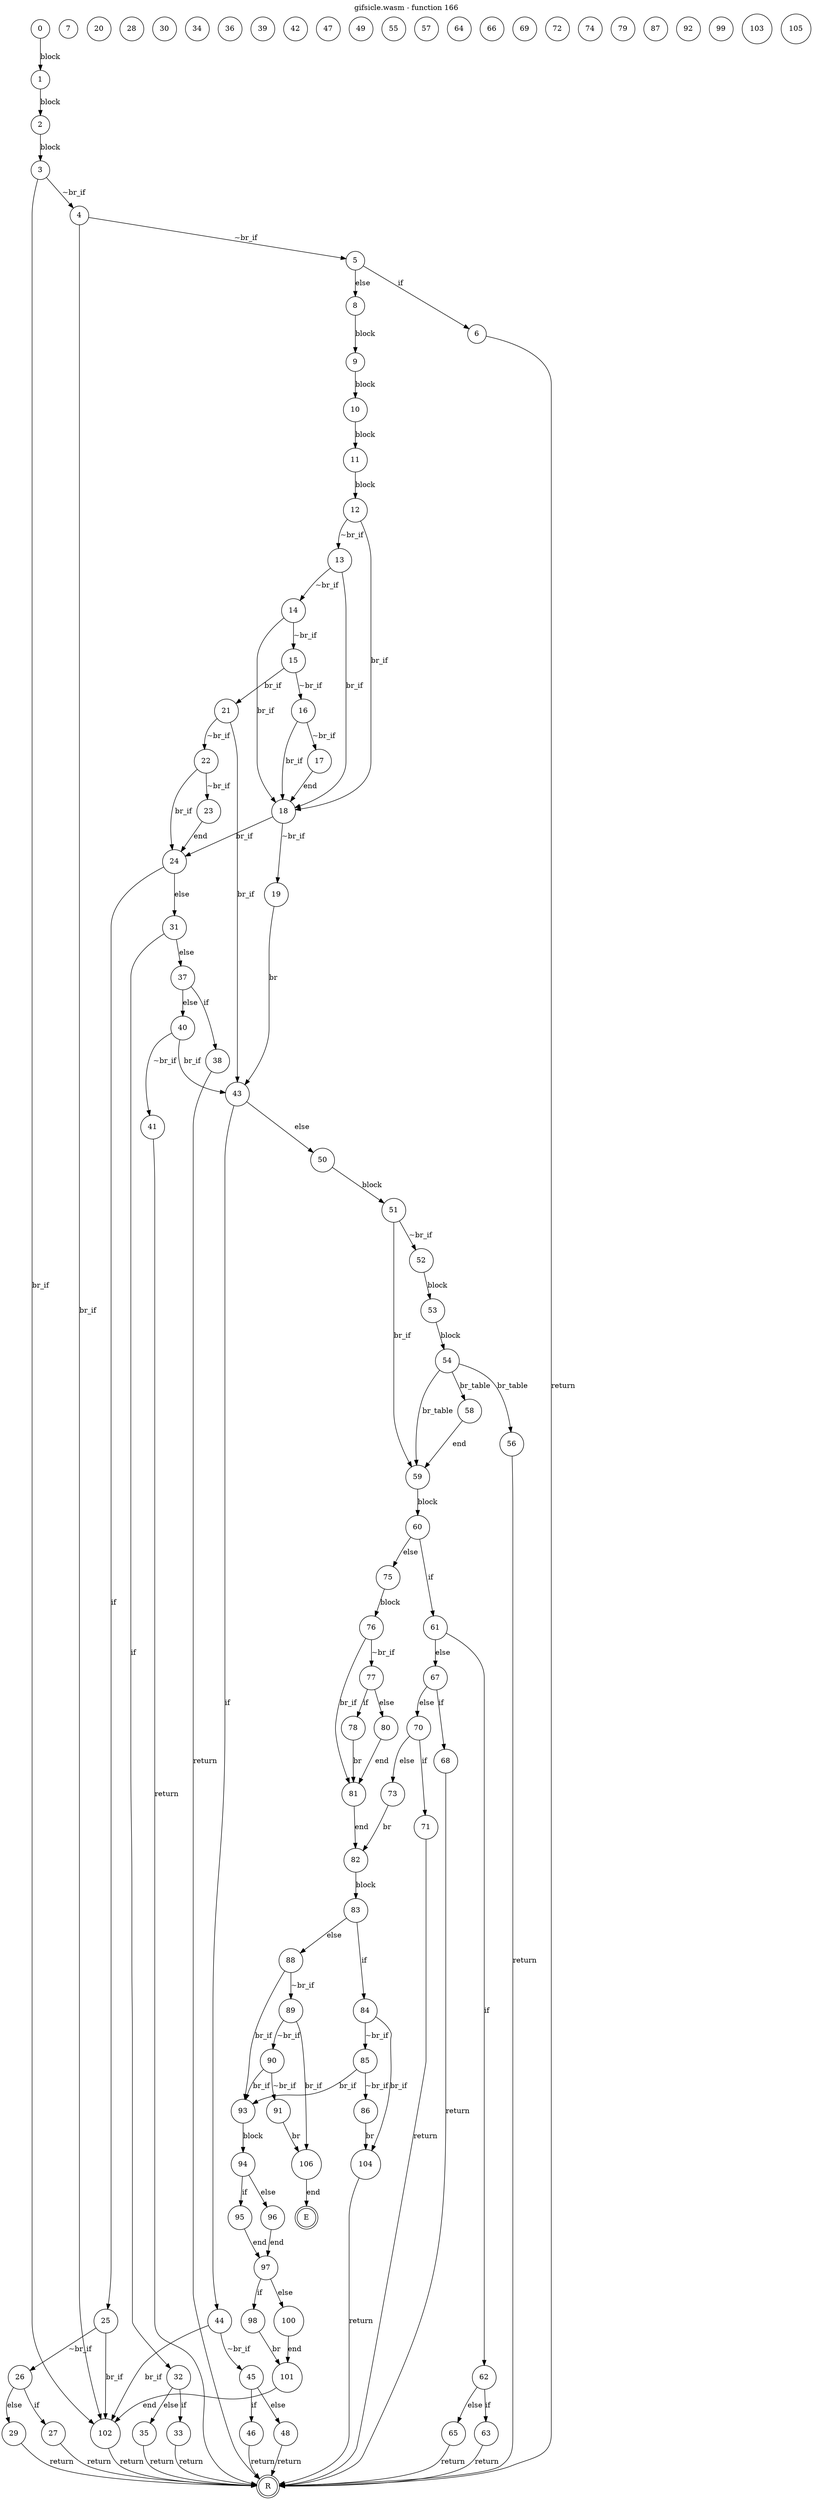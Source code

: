 digraph finite_state_machine {
    label = "gifsicle.wasm - function 166"
    labelloc =  t
    labelfontsize = 16
    labelfontcolor = black
    labelfontname = "Helvetica"
    node [shape = doublecircle]; E R ;
node [shape=circle, fontcolor=black, style="", label="0"]0
node [shape=circle, fontcolor=black, style="", label="1"]1
node [shape=circle, fontcolor=black, style="", label="2"]2
node [shape=circle, fontcolor=black, style="", label="3"]3
node [shape=circle, fontcolor=black, style="", label="4"]4
node [shape=circle, fontcolor=black, style="", label="5"]5
node [shape=circle, fontcolor=black, style="", label="6"]6
node [shape=circle, fontcolor=black, style="", label="7"]7
node [shape=circle, fontcolor=black, style="", label="8"]8
node [shape=circle, fontcolor=black, style="", label="9"]9
node [shape=circle, fontcolor=black, style="", label="10"]10
node [shape=circle, fontcolor=black, style="", label="11"]11
node [shape=circle, fontcolor=black, style="", label="12"]12
node [shape=circle, fontcolor=black, style="", label="13"]13
node [shape=circle, fontcolor=black, style="", label="14"]14
node [shape=circle, fontcolor=black, style="", label="15"]15
node [shape=circle, fontcolor=black, style="", label="16"]16
node [shape=circle, fontcolor=black, style="", label="17"]17
node [shape=circle, fontcolor=black, style="", label="18"]18
node [shape=circle, fontcolor=black, style="", label="19"]19
node [shape=circle, fontcolor=black, style="", label="20"]20
node [shape=circle, fontcolor=black, style="", label="21"]21
node [shape=circle, fontcolor=black, style="", label="22"]22
node [shape=circle, fontcolor=black, style="", label="23"]23
node [shape=circle, fontcolor=black, style="", label="24"]24
node [shape=circle, fontcolor=black, style="", label="25"]25
node [shape=circle, fontcolor=black, style="", label="26"]26
node [shape=circle, fontcolor=black, style="", label="27"]27
node [shape=circle, fontcolor=black, style="", label="28"]28
node [shape=circle, fontcolor=black, style="", label="29"]29
node [shape=circle, fontcolor=black, style="", label="30"]30
node [shape=circle, fontcolor=black, style="", label="31"]31
node [shape=circle, fontcolor=black, style="", label="32"]32
node [shape=circle, fontcolor=black, style="", label="33"]33
node [shape=circle, fontcolor=black, style="", label="34"]34
node [shape=circle, fontcolor=black, style="", label="35"]35
node [shape=circle, fontcolor=black, style="", label="36"]36
node [shape=circle, fontcolor=black, style="", label="37"]37
node [shape=circle, fontcolor=black, style="", label="38"]38
node [shape=circle, fontcolor=black, style="", label="39"]39
node [shape=circle, fontcolor=black, style="", label="40"]40
node [shape=circle, fontcolor=black, style="", label="41"]41
node [shape=circle, fontcolor=black, style="", label="42"]42
node [shape=circle, fontcolor=black, style="", label="43"]43
node [shape=circle, fontcolor=black, style="", label="44"]44
node [shape=circle, fontcolor=black, style="", label="45"]45
node [shape=circle, fontcolor=black, style="", label="46"]46
node [shape=circle, fontcolor=black, style="", label="47"]47
node [shape=circle, fontcolor=black, style="", label="48"]48
node [shape=circle, fontcolor=black, style="", label="49"]49
node [shape=circle, fontcolor=black, style="", label="50"]50
node [shape=circle, fontcolor=black, style="", label="51"]51
node [shape=circle, fontcolor=black, style="", label="52"]52
node [shape=circle, fontcolor=black, style="", label="53"]53
node [shape=circle, fontcolor=black, style="", label="54"]54
node [shape=circle, fontcolor=black, style="", label="55"]55
node [shape=circle, fontcolor=black, style="", label="56"]56
node [shape=circle, fontcolor=black, style="", label="57"]57
node [shape=circle, fontcolor=black, style="", label="58"]58
node [shape=circle, fontcolor=black, style="", label="59"]59
node [shape=circle, fontcolor=black, style="", label="60"]60
node [shape=circle, fontcolor=black, style="", label="61"]61
node [shape=circle, fontcolor=black, style="", label="62"]62
node [shape=circle, fontcolor=black, style="", label="63"]63
node [shape=circle, fontcolor=black, style="", label="64"]64
node [shape=circle, fontcolor=black, style="", label="65"]65
node [shape=circle, fontcolor=black, style="", label="66"]66
node [shape=circle, fontcolor=black, style="", label="67"]67
node [shape=circle, fontcolor=black, style="", label="68"]68
node [shape=circle, fontcolor=black, style="", label="69"]69
node [shape=circle, fontcolor=black, style="", label="70"]70
node [shape=circle, fontcolor=black, style="", label="71"]71
node [shape=circle, fontcolor=black, style="", label="72"]72
node [shape=circle, fontcolor=black, style="", label="73"]73
node [shape=circle, fontcolor=black, style="", label="74"]74
node [shape=circle, fontcolor=black, style="", label="75"]75
node [shape=circle, fontcolor=black, style="", label="76"]76
node [shape=circle, fontcolor=black, style="", label="77"]77
node [shape=circle, fontcolor=black, style="", label="78"]78
node [shape=circle, fontcolor=black, style="", label="79"]79
node [shape=circle, fontcolor=black, style="", label="80"]80
node [shape=circle, fontcolor=black, style="", label="81"]81
node [shape=circle, fontcolor=black, style="", label="82"]82
node [shape=circle, fontcolor=black, style="", label="83"]83
node [shape=circle, fontcolor=black, style="", label="84"]84
node [shape=circle, fontcolor=black, style="", label="85"]85
node [shape=circle, fontcolor=black, style="", label="86"]86
node [shape=circle, fontcolor=black, style="", label="87"]87
node [shape=circle, fontcolor=black, style="", label="88"]88
node [shape=circle, fontcolor=black, style="", label="89"]89
node [shape=circle, fontcolor=black, style="", label="90"]90
node [shape=circle, fontcolor=black, style="", label="91"]91
node [shape=circle, fontcolor=black, style="", label="92"]92
node [shape=circle, fontcolor=black, style="", label="93"]93
node [shape=circle, fontcolor=black, style="", label="94"]94
node [shape=circle, fontcolor=black, style="", label="95"]95
node [shape=circle, fontcolor=black, style="", label="96"]96
node [shape=circle, fontcolor=black, style="", label="97"]97
node [shape=circle, fontcolor=black, style="", label="98"]98
node [shape=circle, fontcolor=black, style="", label="99"]99
node [shape=circle, fontcolor=black, style="", label="100"]100
node [shape=circle, fontcolor=black, style="", label="101"]101
node [shape=circle, fontcolor=black, style="", label="102"]102
node [shape=circle, fontcolor=black, style="", label="103"]103
node [shape=circle, fontcolor=black, style="", label="104"]104
node [shape=circle, fontcolor=black, style="", label="105"]105
node [shape=circle, fontcolor=black, style="", label="106"]106
node [shape=circle, fontcolor=black, style="", label="E"]E
node [shape=circle, fontcolor=black, style="", label="R"]R
    0 -> 1[label="block"];
    1 -> 2[label="block"];
    2 -> 3[label="block"];
    3 -> 4[label="~br_if"];
    3 -> 102[label="br_if"];
    4 -> 5[label="~br_if"];
    4 -> 102[label="br_if"];
    5 -> 6[label="if"];
    5 -> 8[label="else"];
    6 -> R[label="return"];
    8 -> 9[label="block"];
    9 -> 10[label="block"];
    10 -> 11[label="block"];
    11 -> 12[label="block"];
    12 -> 13[label="~br_if"];
    12 -> 18[label="br_if"];
    13 -> 14[label="~br_if"];
    13 -> 18[label="br_if"];
    14 -> 15[label="~br_if"];
    14 -> 18[label="br_if"];
    15 -> 16[label="~br_if"];
    15 -> 21[label="br_if"];
    16 -> 17[label="~br_if"];
    16 -> 18[label="br_if"];
    17 -> 18[label="end"];
    18 -> 19[label="~br_if"];
    18 -> 24[label="br_if"];
    19 -> 43[label="br"];
    21 -> 22[label="~br_if"];
    21 -> 43[label="br_if"];
    22 -> 23[label="~br_if"];
    22 -> 24[label="br_if"];
    23 -> 24[label="end"];
    24 -> 25[label="if"];
    24 -> 31[label="else"];
    25 -> 26[label="~br_if"];
    25 -> 102[label="br_if"];
    26 -> 27[label="if"];
    26 -> 29[label="else"];
    27 -> R[label="return"];
    29 -> R[label="return"];
    31 -> 32[label="if"];
    31 -> 37[label="else"];
    32 -> 33[label="if"];
    32 -> 35[label="else"];
    33 -> R[label="return"];
    35 -> R[label="return"];
    37 -> 38[label="if"];
    37 -> 40[label="else"];
    38 -> R[label="return"];
    40 -> 41[label="~br_if"];
    40 -> 43[label="br_if"];
    41 -> R[label="return"];
    43 -> 44[label="if"];
    43 -> 50[label="else"];
    44 -> 45[label="~br_if"];
    44 -> 102[label="br_if"];
    45 -> 46[label="if"];
    45 -> 48[label="else"];
    46 -> R[label="return"];
    48 -> R[label="return"];
    50 -> 51[label="block"];
    51 -> 52[label="~br_if"];
    51 -> 59[label="br_if"];
    52 -> 53[label="block"];
    53 -> 54[label="block"];
    54 -> 56[label="br_table"];
    54 -> 58[label="br_table"];
    54 -> 59[label="br_table"];
    56 -> R[label="return"];
    58 -> 59[label="end"];
    59 -> 60[label="block"];
    60 -> 61[label="if"];
    60 -> 75[label="else"];
    61 -> 62[label="if"];
    61 -> 67[label="else"];
    62 -> 63[label="if"];
    62 -> 65[label="else"];
    63 -> R[label="return"];
    65 -> R[label="return"];
    67 -> 68[label="if"];
    67 -> 70[label="else"];
    68 -> R[label="return"];
    70 -> 71[label="if"];
    70 -> 73[label="else"];
    71 -> R[label="return"];
    73 -> 82[label="br"];
    75 -> 76[label="block"];
    76 -> 77[label="~br_if"];
    76 -> 81[label="br_if"];
    77 -> 78[label="if"];
    77 -> 80[label="else"];
    78 -> 81[label="br"];
    80 -> 81[label="end"];
    81 -> 82[label="end"];
    82 -> 83[label="block"];
    83 -> 84[label="if"];
    83 -> 88[label="else"];
    84 -> 85[label="~br_if"];
    84 -> 104[label="br_if"];
    85 -> 86[label="~br_if"];
    85 -> 93[label="br_if"];
    86 -> 104[label="br"];
    88 -> 89[label="~br_if"];
    88 -> 93[label="br_if"];
    89 -> 90[label="~br_if"];
    89 -> 106[label="br_if"];
    90 -> 91[label="~br_if"];
    90 -> 93[label="br_if"];
    91 -> 106[label="br"];
    93 -> 94[label="block"];
    94 -> 95[label="if"];
    94 -> 96[label="else"];
    95 -> 97[label="end"];
    96 -> 97[label="end"];
    97 -> 98[label="if"];
    97 -> 100[label="else"];
    98 -> 101[label="br"];
    100 -> 101[label="end"];
    101 -> 102[label="end"];
    102 -> R[label="return"];
    104 -> R[label="return"];
    106 -> E[label="end"];
}
